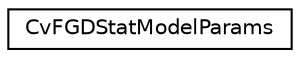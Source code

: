 digraph "Graphical Class Hierarchy"
{
 // LATEX_PDF_SIZE
  edge [fontname="Helvetica",fontsize="10",labelfontname="Helvetica",labelfontsize="10"];
  node [fontname="Helvetica",fontsize="10",shape=record];
  rankdir="LR";
  Node0 [label="CvFGDStatModelParams",height=0.2,width=0.4,color="black", fillcolor="white", style="filled",URL="$struct_cv_f_g_d_stat_model_params.html",tooltip=" "];
}
